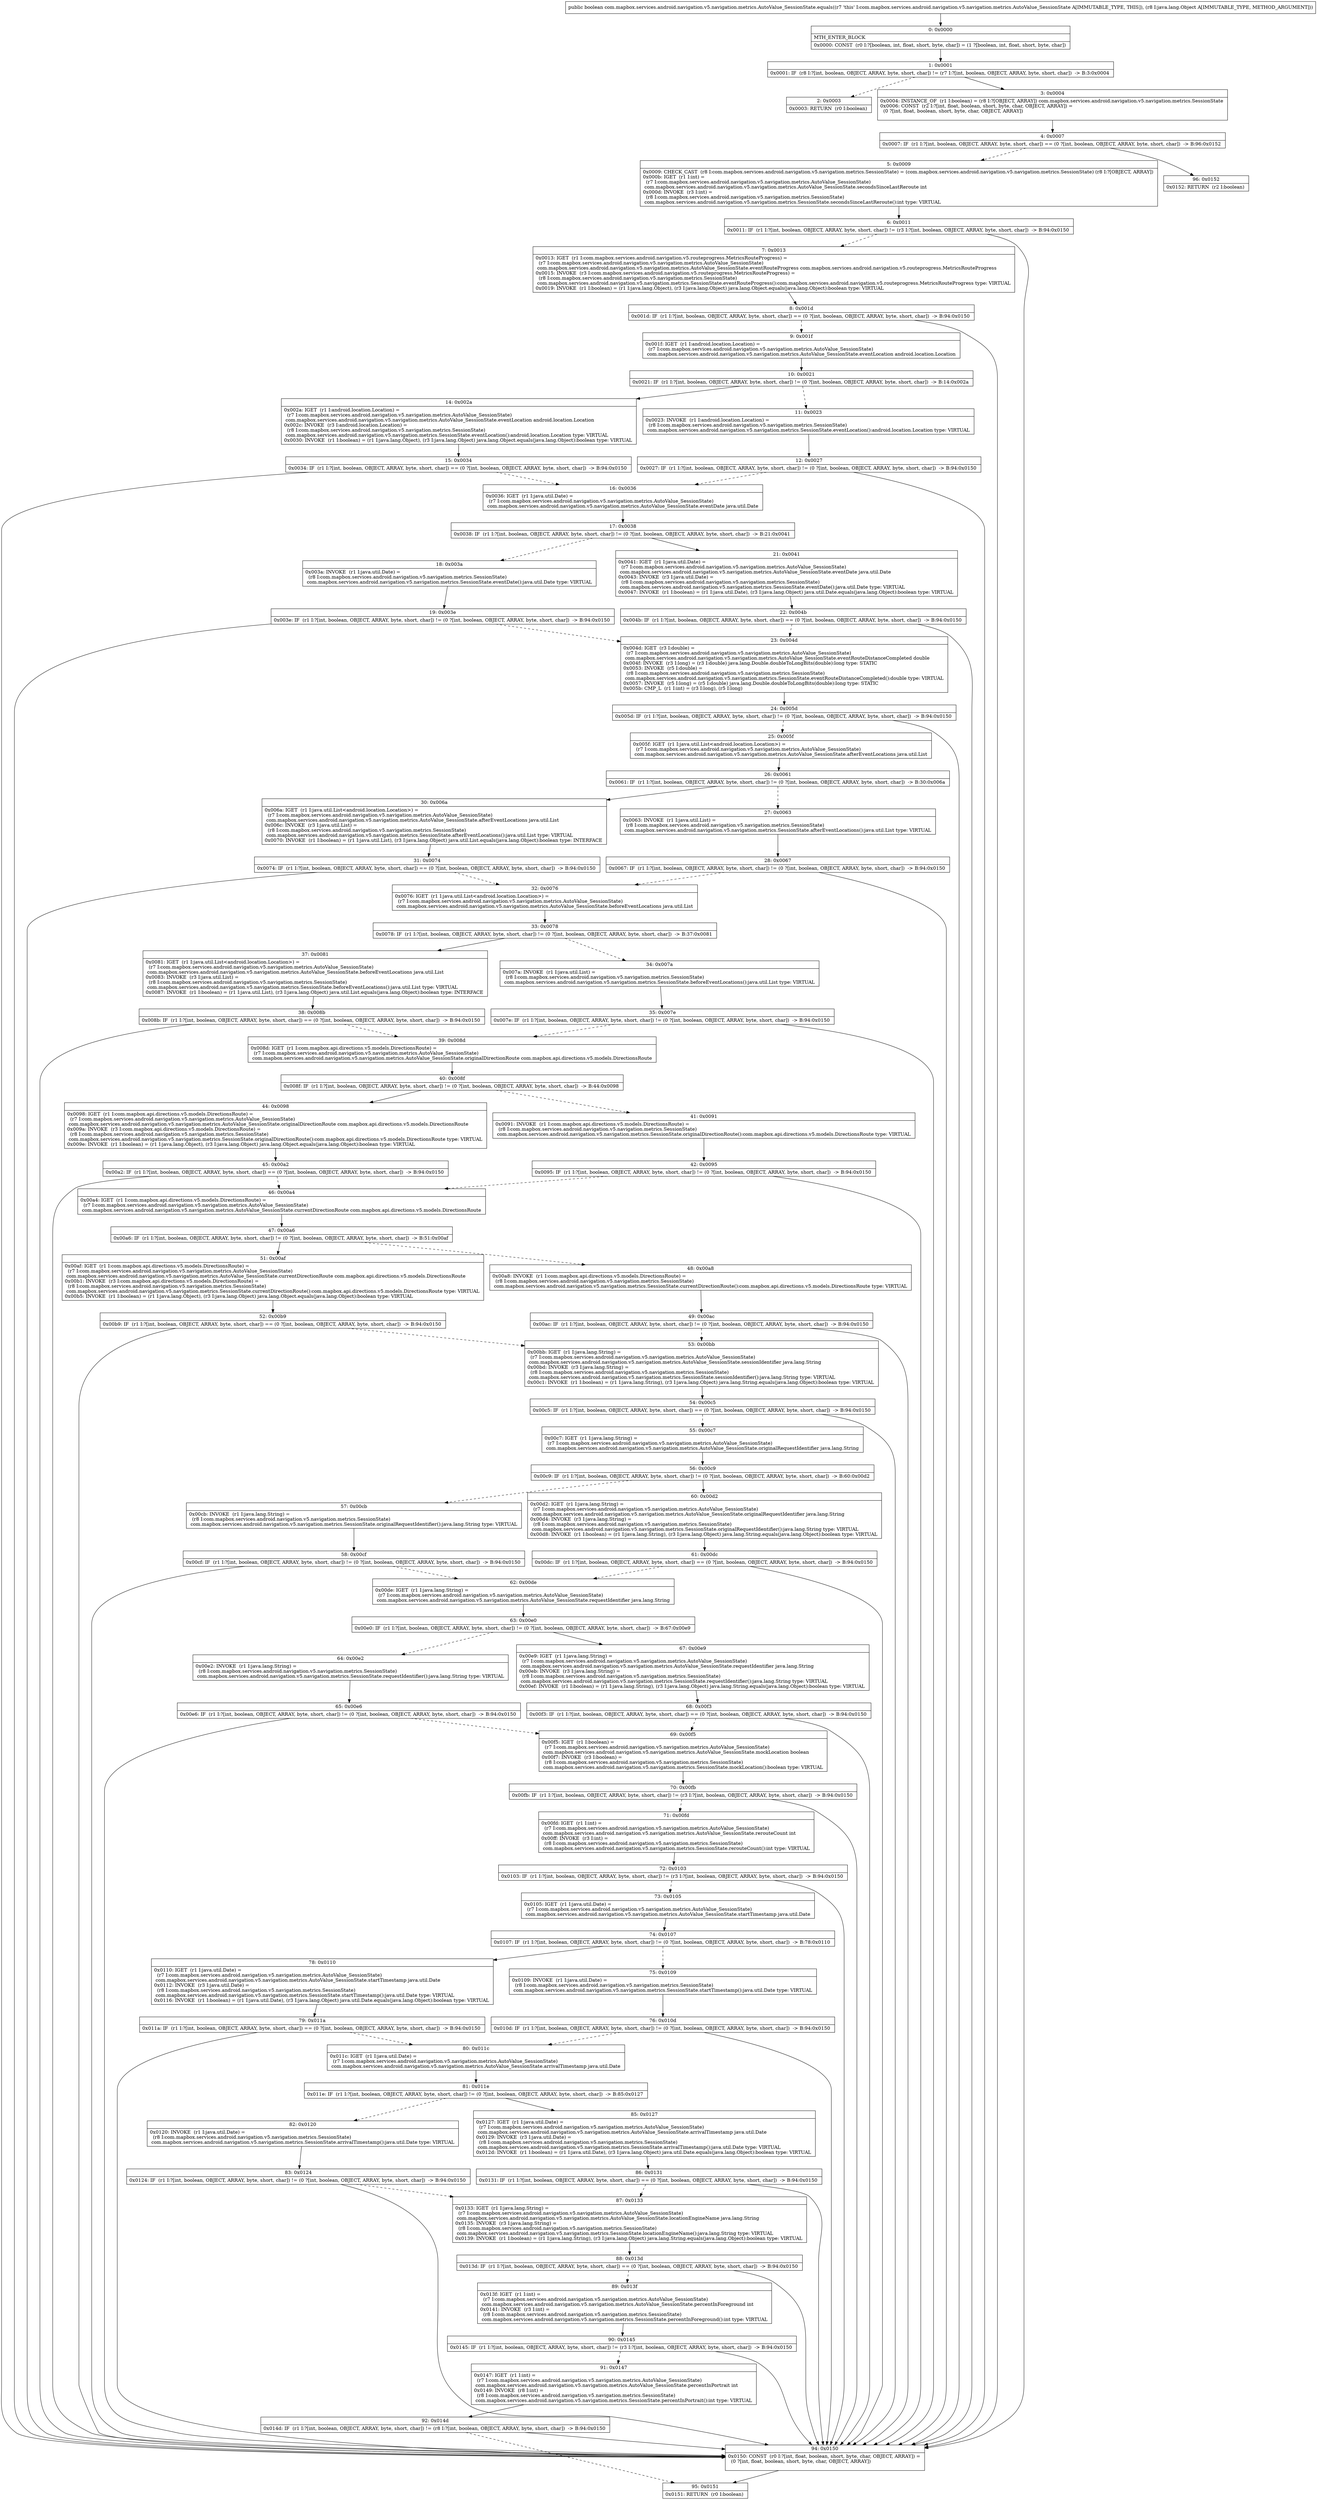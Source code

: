digraph "CFG forcom.mapbox.services.android.navigation.v5.navigation.metrics.AutoValue_SessionState.equals(Ljava\/lang\/Object;)Z" {
Node_0 [shape=record,label="{0\:\ 0x0000|MTH_ENTER_BLOCK\l|0x0000: CONST  (r0 I:?[boolean, int, float, short, byte, char]) = (1 ?[boolean, int, float, short, byte, char]) \l}"];
Node_1 [shape=record,label="{1\:\ 0x0001|0x0001: IF  (r8 I:?[int, boolean, OBJECT, ARRAY, byte, short, char]) != (r7 I:?[int, boolean, OBJECT, ARRAY, byte, short, char])  \-\> B:3:0x0004 \l}"];
Node_2 [shape=record,label="{2\:\ 0x0003|0x0003: RETURN  (r0 I:boolean) \l}"];
Node_3 [shape=record,label="{3\:\ 0x0004|0x0004: INSTANCE_OF  (r1 I:boolean) = (r8 I:?[OBJECT, ARRAY]) com.mapbox.services.android.navigation.v5.navigation.metrics.SessionState \l0x0006: CONST  (r2 I:?[int, float, boolean, short, byte, char, OBJECT, ARRAY]) = \l  (0 ?[int, float, boolean, short, byte, char, OBJECT, ARRAY])\l \l}"];
Node_4 [shape=record,label="{4\:\ 0x0007|0x0007: IF  (r1 I:?[int, boolean, OBJECT, ARRAY, byte, short, char]) == (0 ?[int, boolean, OBJECT, ARRAY, byte, short, char])  \-\> B:96:0x0152 \l}"];
Node_5 [shape=record,label="{5\:\ 0x0009|0x0009: CHECK_CAST  (r8 I:com.mapbox.services.android.navigation.v5.navigation.metrics.SessionState) = (com.mapbox.services.android.navigation.v5.navigation.metrics.SessionState) (r8 I:?[OBJECT, ARRAY]) \l0x000b: IGET  (r1 I:int) = \l  (r7 I:com.mapbox.services.android.navigation.v5.navigation.metrics.AutoValue_SessionState)\l com.mapbox.services.android.navigation.v5.navigation.metrics.AutoValue_SessionState.secondsSinceLastReroute int \l0x000d: INVOKE  (r3 I:int) = \l  (r8 I:com.mapbox.services.android.navigation.v5.navigation.metrics.SessionState)\l com.mapbox.services.android.navigation.v5.navigation.metrics.SessionState.secondsSinceLastReroute():int type: VIRTUAL \l}"];
Node_6 [shape=record,label="{6\:\ 0x0011|0x0011: IF  (r1 I:?[int, boolean, OBJECT, ARRAY, byte, short, char]) != (r3 I:?[int, boolean, OBJECT, ARRAY, byte, short, char])  \-\> B:94:0x0150 \l}"];
Node_7 [shape=record,label="{7\:\ 0x0013|0x0013: IGET  (r1 I:com.mapbox.services.android.navigation.v5.routeprogress.MetricsRouteProgress) = \l  (r7 I:com.mapbox.services.android.navigation.v5.navigation.metrics.AutoValue_SessionState)\l com.mapbox.services.android.navigation.v5.navigation.metrics.AutoValue_SessionState.eventRouteProgress com.mapbox.services.android.navigation.v5.routeprogress.MetricsRouteProgress \l0x0015: INVOKE  (r3 I:com.mapbox.services.android.navigation.v5.routeprogress.MetricsRouteProgress) = \l  (r8 I:com.mapbox.services.android.navigation.v5.navigation.metrics.SessionState)\l com.mapbox.services.android.navigation.v5.navigation.metrics.SessionState.eventRouteProgress():com.mapbox.services.android.navigation.v5.routeprogress.MetricsRouteProgress type: VIRTUAL \l0x0019: INVOKE  (r1 I:boolean) = (r1 I:java.lang.Object), (r3 I:java.lang.Object) java.lang.Object.equals(java.lang.Object):boolean type: VIRTUAL \l}"];
Node_8 [shape=record,label="{8\:\ 0x001d|0x001d: IF  (r1 I:?[int, boolean, OBJECT, ARRAY, byte, short, char]) == (0 ?[int, boolean, OBJECT, ARRAY, byte, short, char])  \-\> B:94:0x0150 \l}"];
Node_9 [shape=record,label="{9\:\ 0x001f|0x001f: IGET  (r1 I:android.location.Location) = \l  (r7 I:com.mapbox.services.android.navigation.v5.navigation.metrics.AutoValue_SessionState)\l com.mapbox.services.android.navigation.v5.navigation.metrics.AutoValue_SessionState.eventLocation android.location.Location \l}"];
Node_10 [shape=record,label="{10\:\ 0x0021|0x0021: IF  (r1 I:?[int, boolean, OBJECT, ARRAY, byte, short, char]) != (0 ?[int, boolean, OBJECT, ARRAY, byte, short, char])  \-\> B:14:0x002a \l}"];
Node_11 [shape=record,label="{11\:\ 0x0023|0x0023: INVOKE  (r1 I:android.location.Location) = \l  (r8 I:com.mapbox.services.android.navigation.v5.navigation.metrics.SessionState)\l com.mapbox.services.android.navigation.v5.navigation.metrics.SessionState.eventLocation():android.location.Location type: VIRTUAL \l}"];
Node_12 [shape=record,label="{12\:\ 0x0027|0x0027: IF  (r1 I:?[int, boolean, OBJECT, ARRAY, byte, short, char]) != (0 ?[int, boolean, OBJECT, ARRAY, byte, short, char])  \-\> B:94:0x0150 \l}"];
Node_14 [shape=record,label="{14\:\ 0x002a|0x002a: IGET  (r1 I:android.location.Location) = \l  (r7 I:com.mapbox.services.android.navigation.v5.navigation.metrics.AutoValue_SessionState)\l com.mapbox.services.android.navigation.v5.navigation.metrics.AutoValue_SessionState.eventLocation android.location.Location \l0x002c: INVOKE  (r3 I:android.location.Location) = \l  (r8 I:com.mapbox.services.android.navigation.v5.navigation.metrics.SessionState)\l com.mapbox.services.android.navigation.v5.navigation.metrics.SessionState.eventLocation():android.location.Location type: VIRTUAL \l0x0030: INVOKE  (r1 I:boolean) = (r1 I:java.lang.Object), (r3 I:java.lang.Object) java.lang.Object.equals(java.lang.Object):boolean type: VIRTUAL \l}"];
Node_15 [shape=record,label="{15\:\ 0x0034|0x0034: IF  (r1 I:?[int, boolean, OBJECT, ARRAY, byte, short, char]) == (0 ?[int, boolean, OBJECT, ARRAY, byte, short, char])  \-\> B:94:0x0150 \l}"];
Node_16 [shape=record,label="{16\:\ 0x0036|0x0036: IGET  (r1 I:java.util.Date) = \l  (r7 I:com.mapbox.services.android.navigation.v5.navigation.metrics.AutoValue_SessionState)\l com.mapbox.services.android.navigation.v5.navigation.metrics.AutoValue_SessionState.eventDate java.util.Date \l}"];
Node_17 [shape=record,label="{17\:\ 0x0038|0x0038: IF  (r1 I:?[int, boolean, OBJECT, ARRAY, byte, short, char]) != (0 ?[int, boolean, OBJECT, ARRAY, byte, short, char])  \-\> B:21:0x0041 \l}"];
Node_18 [shape=record,label="{18\:\ 0x003a|0x003a: INVOKE  (r1 I:java.util.Date) = \l  (r8 I:com.mapbox.services.android.navigation.v5.navigation.metrics.SessionState)\l com.mapbox.services.android.navigation.v5.navigation.metrics.SessionState.eventDate():java.util.Date type: VIRTUAL \l}"];
Node_19 [shape=record,label="{19\:\ 0x003e|0x003e: IF  (r1 I:?[int, boolean, OBJECT, ARRAY, byte, short, char]) != (0 ?[int, boolean, OBJECT, ARRAY, byte, short, char])  \-\> B:94:0x0150 \l}"];
Node_21 [shape=record,label="{21\:\ 0x0041|0x0041: IGET  (r1 I:java.util.Date) = \l  (r7 I:com.mapbox.services.android.navigation.v5.navigation.metrics.AutoValue_SessionState)\l com.mapbox.services.android.navigation.v5.navigation.metrics.AutoValue_SessionState.eventDate java.util.Date \l0x0043: INVOKE  (r3 I:java.util.Date) = \l  (r8 I:com.mapbox.services.android.navigation.v5.navigation.metrics.SessionState)\l com.mapbox.services.android.navigation.v5.navigation.metrics.SessionState.eventDate():java.util.Date type: VIRTUAL \l0x0047: INVOKE  (r1 I:boolean) = (r1 I:java.util.Date), (r3 I:java.lang.Object) java.util.Date.equals(java.lang.Object):boolean type: VIRTUAL \l}"];
Node_22 [shape=record,label="{22\:\ 0x004b|0x004b: IF  (r1 I:?[int, boolean, OBJECT, ARRAY, byte, short, char]) == (0 ?[int, boolean, OBJECT, ARRAY, byte, short, char])  \-\> B:94:0x0150 \l}"];
Node_23 [shape=record,label="{23\:\ 0x004d|0x004d: IGET  (r3 I:double) = \l  (r7 I:com.mapbox.services.android.navigation.v5.navigation.metrics.AutoValue_SessionState)\l com.mapbox.services.android.navigation.v5.navigation.metrics.AutoValue_SessionState.eventRouteDistanceCompleted double \l0x004f: INVOKE  (r3 I:long) = (r3 I:double) java.lang.Double.doubleToLongBits(double):long type: STATIC \l0x0053: INVOKE  (r5 I:double) = \l  (r8 I:com.mapbox.services.android.navigation.v5.navigation.metrics.SessionState)\l com.mapbox.services.android.navigation.v5.navigation.metrics.SessionState.eventRouteDistanceCompleted():double type: VIRTUAL \l0x0057: INVOKE  (r5 I:long) = (r5 I:double) java.lang.Double.doubleToLongBits(double):long type: STATIC \l0x005b: CMP_L  (r1 I:int) = (r3 I:long), (r5 I:long) \l}"];
Node_24 [shape=record,label="{24\:\ 0x005d|0x005d: IF  (r1 I:?[int, boolean, OBJECT, ARRAY, byte, short, char]) != (0 ?[int, boolean, OBJECT, ARRAY, byte, short, char])  \-\> B:94:0x0150 \l}"];
Node_25 [shape=record,label="{25\:\ 0x005f|0x005f: IGET  (r1 I:java.util.List\<android.location.Location\>) = \l  (r7 I:com.mapbox.services.android.navigation.v5.navigation.metrics.AutoValue_SessionState)\l com.mapbox.services.android.navigation.v5.navigation.metrics.AutoValue_SessionState.afterEventLocations java.util.List \l}"];
Node_26 [shape=record,label="{26\:\ 0x0061|0x0061: IF  (r1 I:?[int, boolean, OBJECT, ARRAY, byte, short, char]) != (0 ?[int, boolean, OBJECT, ARRAY, byte, short, char])  \-\> B:30:0x006a \l}"];
Node_27 [shape=record,label="{27\:\ 0x0063|0x0063: INVOKE  (r1 I:java.util.List) = \l  (r8 I:com.mapbox.services.android.navigation.v5.navigation.metrics.SessionState)\l com.mapbox.services.android.navigation.v5.navigation.metrics.SessionState.afterEventLocations():java.util.List type: VIRTUAL \l}"];
Node_28 [shape=record,label="{28\:\ 0x0067|0x0067: IF  (r1 I:?[int, boolean, OBJECT, ARRAY, byte, short, char]) != (0 ?[int, boolean, OBJECT, ARRAY, byte, short, char])  \-\> B:94:0x0150 \l}"];
Node_30 [shape=record,label="{30\:\ 0x006a|0x006a: IGET  (r1 I:java.util.List\<android.location.Location\>) = \l  (r7 I:com.mapbox.services.android.navigation.v5.navigation.metrics.AutoValue_SessionState)\l com.mapbox.services.android.navigation.v5.navigation.metrics.AutoValue_SessionState.afterEventLocations java.util.List \l0x006c: INVOKE  (r3 I:java.util.List) = \l  (r8 I:com.mapbox.services.android.navigation.v5.navigation.metrics.SessionState)\l com.mapbox.services.android.navigation.v5.navigation.metrics.SessionState.afterEventLocations():java.util.List type: VIRTUAL \l0x0070: INVOKE  (r1 I:boolean) = (r1 I:java.util.List), (r3 I:java.lang.Object) java.util.List.equals(java.lang.Object):boolean type: INTERFACE \l}"];
Node_31 [shape=record,label="{31\:\ 0x0074|0x0074: IF  (r1 I:?[int, boolean, OBJECT, ARRAY, byte, short, char]) == (0 ?[int, boolean, OBJECT, ARRAY, byte, short, char])  \-\> B:94:0x0150 \l}"];
Node_32 [shape=record,label="{32\:\ 0x0076|0x0076: IGET  (r1 I:java.util.List\<android.location.Location\>) = \l  (r7 I:com.mapbox.services.android.navigation.v5.navigation.metrics.AutoValue_SessionState)\l com.mapbox.services.android.navigation.v5.navigation.metrics.AutoValue_SessionState.beforeEventLocations java.util.List \l}"];
Node_33 [shape=record,label="{33\:\ 0x0078|0x0078: IF  (r1 I:?[int, boolean, OBJECT, ARRAY, byte, short, char]) != (0 ?[int, boolean, OBJECT, ARRAY, byte, short, char])  \-\> B:37:0x0081 \l}"];
Node_34 [shape=record,label="{34\:\ 0x007a|0x007a: INVOKE  (r1 I:java.util.List) = \l  (r8 I:com.mapbox.services.android.navigation.v5.navigation.metrics.SessionState)\l com.mapbox.services.android.navigation.v5.navigation.metrics.SessionState.beforeEventLocations():java.util.List type: VIRTUAL \l}"];
Node_35 [shape=record,label="{35\:\ 0x007e|0x007e: IF  (r1 I:?[int, boolean, OBJECT, ARRAY, byte, short, char]) != (0 ?[int, boolean, OBJECT, ARRAY, byte, short, char])  \-\> B:94:0x0150 \l}"];
Node_37 [shape=record,label="{37\:\ 0x0081|0x0081: IGET  (r1 I:java.util.List\<android.location.Location\>) = \l  (r7 I:com.mapbox.services.android.navigation.v5.navigation.metrics.AutoValue_SessionState)\l com.mapbox.services.android.navigation.v5.navigation.metrics.AutoValue_SessionState.beforeEventLocations java.util.List \l0x0083: INVOKE  (r3 I:java.util.List) = \l  (r8 I:com.mapbox.services.android.navigation.v5.navigation.metrics.SessionState)\l com.mapbox.services.android.navigation.v5.navigation.metrics.SessionState.beforeEventLocations():java.util.List type: VIRTUAL \l0x0087: INVOKE  (r1 I:boolean) = (r1 I:java.util.List), (r3 I:java.lang.Object) java.util.List.equals(java.lang.Object):boolean type: INTERFACE \l}"];
Node_38 [shape=record,label="{38\:\ 0x008b|0x008b: IF  (r1 I:?[int, boolean, OBJECT, ARRAY, byte, short, char]) == (0 ?[int, boolean, OBJECT, ARRAY, byte, short, char])  \-\> B:94:0x0150 \l}"];
Node_39 [shape=record,label="{39\:\ 0x008d|0x008d: IGET  (r1 I:com.mapbox.api.directions.v5.models.DirectionsRoute) = \l  (r7 I:com.mapbox.services.android.navigation.v5.navigation.metrics.AutoValue_SessionState)\l com.mapbox.services.android.navigation.v5.navigation.metrics.AutoValue_SessionState.originalDirectionRoute com.mapbox.api.directions.v5.models.DirectionsRoute \l}"];
Node_40 [shape=record,label="{40\:\ 0x008f|0x008f: IF  (r1 I:?[int, boolean, OBJECT, ARRAY, byte, short, char]) != (0 ?[int, boolean, OBJECT, ARRAY, byte, short, char])  \-\> B:44:0x0098 \l}"];
Node_41 [shape=record,label="{41\:\ 0x0091|0x0091: INVOKE  (r1 I:com.mapbox.api.directions.v5.models.DirectionsRoute) = \l  (r8 I:com.mapbox.services.android.navigation.v5.navigation.metrics.SessionState)\l com.mapbox.services.android.navigation.v5.navigation.metrics.SessionState.originalDirectionRoute():com.mapbox.api.directions.v5.models.DirectionsRoute type: VIRTUAL \l}"];
Node_42 [shape=record,label="{42\:\ 0x0095|0x0095: IF  (r1 I:?[int, boolean, OBJECT, ARRAY, byte, short, char]) != (0 ?[int, boolean, OBJECT, ARRAY, byte, short, char])  \-\> B:94:0x0150 \l}"];
Node_44 [shape=record,label="{44\:\ 0x0098|0x0098: IGET  (r1 I:com.mapbox.api.directions.v5.models.DirectionsRoute) = \l  (r7 I:com.mapbox.services.android.navigation.v5.navigation.metrics.AutoValue_SessionState)\l com.mapbox.services.android.navigation.v5.navigation.metrics.AutoValue_SessionState.originalDirectionRoute com.mapbox.api.directions.v5.models.DirectionsRoute \l0x009a: INVOKE  (r3 I:com.mapbox.api.directions.v5.models.DirectionsRoute) = \l  (r8 I:com.mapbox.services.android.navigation.v5.navigation.metrics.SessionState)\l com.mapbox.services.android.navigation.v5.navigation.metrics.SessionState.originalDirectionRoute():com.mapbox.api.directions.v5.models.DirectionsRoute type: VIRTUAL \l0x009e: INVOKE  (r1 I:boolean) = (r1 I:java.lang.Object), (r3 I:java.lang.Object) java.lang.Object.equals(java.lang.Object):boolean type: VIRTUAL \l}"];
Node_45 [shape=record,label="{45\:\ 0x00a2|0x00a2: IF  (r1 I:?[int, boolean, OBJECT, ARRAY, byte, short, char]) == (0 ?[int, boolean, OBJECT, ARRAY, byte, short, char])  \-\> B:94:0x0150 \l}"];
Node_46 [shape=record,label="{46\:\ 0x00a4|0x00a4: IGET  (r1 I:com.mapbox.api.directions.v5.models.DirectionsRoute) = \l  (r7 I:com.mapbox.services.android.navigation.v5.navigation.metrics.AutoValue_SessionState)\l com.mapbox.services.android.navigation.v5.navigation.metrics.AutoValue_SessionState.currentDirectionRoute com.mapbox.api.directions.v5.models.DirectionsRoute \l}"];
Node_47 [shape=record,label="{47\:\ 0x00a6|0x00a6: IF  (r1 I:?[int, boolean, OBJECT, ARRAY, byte, short, char]) != (0 ?[int, boolean, OBJECT, ARRAY, byte, short, char])  \-\> B:51:0x00af \l}"];
Node_48 [shape=record,label="{48\:\ 0x00a8|0x00a8: INVOKE  (r1 I:com.mapbox.api.directions.v5.models.DirectionsRoute) = \l  (r8 I:com.mapbox.services.android.navigation.v5.navigation.metrics.SessionState)\l com.mapbox.services.android.navigation.v5.navigation.metrics.SessionState.currentDirectionRoute():com.mapbox.api.directions.v5.models.DirectionsRoute type: VIRTUAL \l}"];
Node_49 [shape=record,label="{49\:\ 0x00ac|0x00ac: IF  (r1 I:?[int, boolean, OBJECT, ARRAY, byte, short, char]) != (0 ?[int, boolean, OBJECT, ARRAY, byte, short, char])  \-\> B:94:0x0150 \l}"];
Node_51 [shape=record,label="{51\:\ 0x00af|0x00af: IGET  (r1 I:com.mapbox.api.directions.v5.models.DirectionsRoute) = \l  (r7 I:com.mapbox.services.android.navigation.v5.navigation.metrics.AutoValue_SessionState)\l com.mapbox.services.android.navigation.v5.navigation.metrics.AutoValue_SessionState.currentDirectionRoute com.mapbox.api.directions.v5.models.DirectionsRoute \l0x00b1: INVOKE  (r3 I:com.mapbox.api.directions.v5.models.DirectionsRoute) = \l  (r8 I:com.mapbox.services.android.navigation.v5.navigation.metrics.SessionState)\l com.mapbox.services.android.navigation.v5.navigation.metrics.SessionState.currentDirectionRoute():com.mapbox.api.directions.v5.models.DirectionsRoute type: VIRTUAL \l0x00b5: INVOKE  (r1 I:boolean) = (r1 I:java.lang.Object), (r3 I:java.lang.Object) java.lang.Object.equals(java.lang.Object):boolean type: VIRTUAL \l}"];
Node_52 [shape=record,label="{52\:\ 0x00b9|0x00b9: IF  (r1 I:?[int, boolean, OBJECT, ARRAY, byte, short, char]) == (0 ?[int, boolean, OBJECT, ARRAY, byte, short, char])  \-\> B:94:0x0150 \l}"];
Node_53 [shape=record,label="{53\:\ 0x00bb|0x00bb: IGET  (r1 I:java.lang.String) = \l  (r7 I:com.mapbox.services.android.navigation.v5.navigation.metrics.AutoValue_SessionState)\l com.mapbox.services.android.navigation.v5.navigation.metrics.AutoValue_SessionState.sessionIdentifier java.lang.String \l0x00bd: INVOKE  (r3 I:java.lang.String) = \l  (r8 I:com.mapbox.services.android.navigation.v5.navigation.metrics.SessionState)\l com.mapbox.services.android.navigation.v5.navigation.metrics.SessionState.sessionIdentifier():java.lang.String type: VIRTUAL \l0x00c1: INVOKE  (r1 I:boolean) = (r1 I:java.lang.String), (r3 I:java.lang.Object) java.lang.String.equals(java.lang.Object):boolean type: VIRTUAL \l}"];
Node_54 [shape=record,label="{54\:\ 0x00c5|0x00c5: IF  (r1 I:?[int, boolean, OBJECT, ARRAY, byte, short, char]) == (0 ?[int, boolean, OBJECT, ARRAY, byte, short, char])  \-\> B:94:0x0150 \l}"];
Node_55 [shape=record,label="{55\:\ 0x00c7|0x00c7: IGET  (r1 I:java.lang.String) = \l  (r7 I:com.mapbox.services.android.navigation.v5.navigation.metrics.AutoValue_SessionState)\l com.mapbox.services.android.navigation.v5.navigation.metrics.AutoValue_SessionState.originalRequestIdentifier java.lang.String \l}"];
Node_56 [shape=record,label="{56\:\ 0x00c9|0x00c9: IF  (r1 I:?[int, boolean, OBJECT, ARRAY, byte, short, char]) != (0 ?[int, boolean, OBJECT, ARRAY, byte, short, char])  \-\> B:60:0x00d2 \l}"];
Node_57 [shape=record,label="{57\:\ 0x00cb|0x00cb: INVOKE  (r1 I:java.lang.String) = \l  (r8 I:com.mapbox.services.android.navigation.v5.navigation.metrics.SessionState)\l com.mapbox.services.android.navigation.v5.navigation.metrics.SessionState.originalRequestIdentifier():java.lang.String type: VIRTUAL \l}"];
Node_58 [shape=record,label="{58\:\ 0x00cf|0x00cf: IF  (r1 I:?[int, boolean, OBJECT, ARRAY, byte, short, char]) != (0 ?[int, boolean, OBJECT, ARRAY, byte, short, char])  \-\> B:94:0x0150 \l}"];
Node_60 [shape=record,label="{60\:\ 0x00d2|0x00d2: IGET  (r1 I:java.lang.String) = \l  (r7 I:com.mapbox.services.android.navigation.v5.navigation.metrics.AutoValue_SessionState)\l com.mapbox.services.android.navigation.v5.navigation.metrics.AutoValue_SessionState.originalRequestIdentifier java.lang.String \l0x00d4: INVOKE  (r3 I:java.lang.String) = \l  (r8 I:com.mapbox.services.android.navigation.v5.navigation.metrics.SessionState)\l com.mapbox.services.android.navigation.v5.navigation.metrics.SessionState.originalRequestIdentifier():java.lang.String type: VIRTUAL \l0x00d8: INVOKE  (r1 I:boolean) = (r1 I:java.lang.String), (r3 I:java.lang.Object) java.lang.String.equals(java.lang.Object):boolean type: VIRTUAL \l}"];
Node_61 [shape=record,label="{61\:\ 0x00dc|0x00dc: IF  (r1 I:?[int, boolean, OBJECT, ARRAY, byte, short, char]) == (0 ?[int, boolean, OBJECT, ARRAY, byte, short, char])  \-\> B:94:0x0150 \l}"];
Node_62 [shape=record,label="{62\:\ 0x00de|0x00de: IGET  (r1 I:java.lang.String) = \l  (r7 I:com.mapbox.services.android.navigation.v5.navigation.metrics.AutoValue_SessionState)\l com.mapbox.services.android.navigation.v5.navigation.metrics.AutoValue_SessionState.requestIdentifier java.lang.String \l}"];
Node_63 [shape=record,label="{63\:\ 0x00e0|0x00e0: IF  (r1 I:?[int, boolean, OBJECT, ARRAY, byte, short, char]) != (0 ?[int, boolean, OBJECT, ARRAY, byte, short, char])  \-\> B:67:0x00e9 \l}"];
Node_64 [shape=record,label="{64\:\ 0x00e2|0x00e2: INVOKE  (r1 I:java.lang.String) = \l  (r8 I:com.mapbox.services.android.navigation.v5.navigation.metrics.SessionState)\l com.mapbox.services.android.navigation.v5.navigation.metrics.SessionState.requestIdentifier():java.lang.String type: VIRTUAL \l}"];
Node_65 [shape=record,label="{65\:\ 0x00e6|0x00e6: IF  (r1 I:?[int, boolean, OBJECT, ARRAY, byte, short, char]) != (0 ?[int, boolean, OBJECT, ARRAY, byte, short, char])  \-\> B:94:0x0150 \l}"];
Node_67 [shape=record,label="{67\:\ 0x00e9|0x00e9: IGET  (r1 I:java.lang.String) = \l  (r7 I:com.mapbox.services.android.navigation.v5.navigation.metrics.AutoValue_SessionState)\l com.mapbox.services.android.navigation.v5.navigation.metrics.AutoValue_SessionState.requestIdentifier java.lang.String \l0x00eb: INVOKE  (r3 I:java.lang.String) = \l  (r8 I:com.mapbox.services.android.navigation.v5.navigation.metrics.SessionState)\l com.mapbox.services.android.navigation.v5.navigation.metrics.SessionState.requestIdentifier():java.lang.String type: VIRTUAL \l0x00ef: INVOKE  (r1 I:boolean) = (r1 I:java.lang.String), (r3 I:java.lang.Object) java.lang.String.equals(java.lang.Object):boolean type: VIRTUAL \l}"];
Node_68 [shape=record,label="{68\:\ 0x00f3|0x00f3: IF  (r1 I:?[int, boolean, OBJECT, ARRAY, byte, short, char]) == (0 ?[int, boolean, OBJECT, ARRAY, byte, short, char])  \-\> B:94:0x0150 \l}"];
Node_69 [shape=record,label="{69\:\ 0x00f5|0x00f5: IGET  (r1 I:boolean) = \l  (r7 I:com.mapbox.services.android.navigation.v5.navigation.metrics.AutoValue_SessionState)\l com.mapbox.services.android.navigation.v5.navigation.metrics.AutoValue_SessionState.mockLocation boolean \l0x00f7: INVOKE  (r3 I:boolean) = \l  (r8 I:com.mapbox.services.android.navigation.v5.navigation.metrics.SessionState)\l com.mapbox.services.android.navigation.v5.navigation.metrics.SessionState.mockLocation():boolean type: VIRTUAL \l}"];
Node_70 [shape=record,label="{70\:\ 0x00fb|0x00fb: IF  (r1 I:?[int, boolean, OBJECT, ARRAY, byte, short, char]) != (r3 I:?[int, boolean, OBJECT, ARRAY, byte, short, char])  \-\> B:94:0x0150 \l}"];
Node_71 [shape=record,label="{71\:\ 0x00fd|0x00fd: IGET  (r1 I:int) = \l  (r7 I:com.mapbox.services.android.navigation.v5.navigation.metrics.AutoValue_SessionState)\l com.mapbox.services.android.navigation.v5.navigation.metrics.AutoValue_SessionState.rerouteCount int \l0x00ff: INVOKE  (r3 I:int) = \l  (r8 I:com.mapbox.services.android.navigation.v5.navigation.metrics.SessionState)\l com.mapbox.services.android.navigation.v5.navigation.metrics.SessionState.rerouteCount():int type: VIRTUAL \l}"];
Node_72 [shape=record,label="{72\:\ 0x0103|0x0103: IF  (r1 I:?[int, boolean, OBJECT, ARRAY, byte, short, char]) != (r3 I:?[int, boolean, OBJECT, ARRAY, byte, short, char])  \-\> B:94:0x0150 \l}"];
Node_73 [shape=record,label="{73\:\ 0x0105|0x0105: IGET  (r1 I:java.util.Date) = \l  (r7 I:com.mapbox.services.android.navigation.v5.navigation.metrics.AutoValue_SessionState)\l com.mapbox.services.android.navigation.v5.navigation.metrics.AutoValue_SessionState.startTimestamp java.util.Date \l}"];
Node_74 [shape=record,label="{74\:\ 0x0107|0x0107: IF  (r1 I:?[int, boolean, OBJECT, ARRAY, byte, short, char]) != (0 ?[int, boolean, OBJECT, ARRAY, byte, short, char])  \-\> B:78:0x0110 \l}"];
Node_75 [shape=record,label="{75\:\ 0x0109|0x0109: INVOKE  (r1 I:java.util.Date) = \l  (r8 I:com.mapbox.services.android.navigation.v5.navigation.metrics.SessionState)\l com.mapbox.services.android.navigation.v5.navigation.metrics.SessionState.startTimestamp():java.util.Date type: VIRTUAL \l}"];
Node_76 [shape=record,label="{76\:\ 0x010d|0x010d: IF  (r1 I:?[int, boolean, OBJECT, ARRAY, byte, short, char]) != (0 ?[int, boolean, OBJECT, ARRAY, byte, short, char])  \-\> B:94:0x0150 \l}"];
Node_78 [shape=record,label="{78\:\ 0x0110|0x0110: IGET  (r1 I:java.util.Date) = \l  (r7 I:com.mapbox.services.android.navigation.v5.navigation.metrics.AutoValue_SessionState)\l com.mapbox.services.android.navigation.v5.navigation.metrics.AutoValue_SessionState.startTimestamp java.util.Date \l0x0112: INVOKE  (r3 I:java.util.Date) = \l  (r8 I:com.mapbox.services.android.navigation.v5.navigation.metrics.SessionState)\l com.mapbox.services.android.navigation.v5.navigation.metrics.SessionState.startTimestamp():java.util.Date type: VIRTUAL \l0x0116: INVOKE  (r1 I:boolean) = (r1 I:java.util.Date), (r3 I:java.lang.Object) java.util.Date.equals(java.lang.Object):boolean type: VIRTUAL \l}"];
Node_79 [shape=record,label="{79\:\ 0x011a|0x011a: IF  (r1 I:?[int, boolean, OBJECT, ARRAY, byte, short, char]) == (0 ?[int, boolean, OBJECT, ARRAY, byte, short, char])  \-\> B:94:0x0150 \l}"];
Node_80 [shape=record,label="{80\:\ 0x011c|0x011c: IGET  (r1 I:java.util.Date) = \l  (r7 I:com.mapbox.services.android.navigation.v5.navigation.metrics.AutoValue_SessionState)\l com.mapbox.services.android.navigation.v5.navigation.metrics.AutoValue_SessionState.arrivalTimestamp java.util.Date \l}"];
Node_81 [shape=record,label="{81\:\ 0x011e|0x011e: IF  (r1 I:?[int, boolean, OBJECT, ARRAY, byte, short, char]) != (0 ?[int, boolean, OBJECT, ARRAY, byte, short, char])  \-\> B:85:0x0127 \l}"];
Node_82 [shape=record,label="{82\:\ 0x0120|0x0120: INVOKE  (r1 I:java.util.Date) = \l  (r8 I:com.mapbox.services.android.navigation.v5.navigation.metrics.SessionState)\l com.mapbox.services.android.navigation.v5.navigation.metrics.SessionState.arrivalTimestamp():java.util.Date type: VIRTUAL \l}"];
Node_83 [shape=record,label="{83\:\ 0x0124|0x0124: IF  (r1 I:?[int, boolean, OBJECT, ARRAY, byte, short, char]) != (0 ?[int, boolean, OBJECT, ARRAY, byte, short, char])  \-\> B:94:0x0150 \l}"];
Node_85 [shape=record,label="{85\:\ 0x0127|0x0127: IGET  (r1 I:java.util.Date) = \l  (r7 I:com.mapbox.services.android.navigation.v5.navigation.metrics.AutoValue_SessionState)\l com.mapbox.services.android.navigation.v5.navigation.metrics.AutoValue_SessionState.arrivalTimestamp java.util.Date \l0x0129: INVOKE  (r3 I:java.util.Date) = \l  (r8 I:com.mapbox.services.android.navigation.v5.navigation.metrics.SessionState)\l com.mapbox.services.android.navigation.v5.navigation.metrics.SessionState.arrivalTimestamp():java.util.Date type: VIRTUAL \l0x012d: INVOKE  (r1 I:boolean) = (r1 I:java.util.Date), (r3 I:java.lang.Object) java.util.Date.equals(java.lang.Object):boolean type: VIRTUAL \l}"];
Node_86 [shape=record,label="{86\:\ 0x0131|0x0131: IF  (r1 I:?[int, boolean, OBJECT, ARRAY, byte, short, char]) == (0 ?[int, boolean, OBJECT, ARRAY, byte, short, char])  \-\> B:94:0x0150 \l}"];
Node_87 [shape=record,label="{87\:\ 0x0133|0x0133: IGET  (r1 I:java.lang.String) = \l  (r7 I:com.mapbox.services.android.navigation.v5.navigation.metrics.AutoValue_SessionState)\l com.mapbox.services.android.navigation.v5.navigation.metrics.AutoValue_SessionState.locationEngineName java.lang.String \l0x0135: INVOKE  (r3 I:java.lang.String) = \l  (r8 I:com.mapbox.services.android.navigation.v5.navigation.metrics.SessionState)\l com.mapbox.services.android.navigation.v5.navigation.metrics.SessionState.locationEngineName():java.lang.String type: VIRTUAL \l0x0139: INVOKE  (r1 I:boolean) = (r1 I:java.lang.String), (r3 I:java.lang.Object) java.lang.String.equals(java.lang.Object):boolean type: VIRTUAL \l}"];
Node_88 [shape=record,label="{88\:\ 0x013d|0x013d: IF  (r1 I:?[int, boolean, OBJECT, ARRAY, byte, short, char]) == (0 ?[int, boolean, OBJECT, ARRAY, byte, short, char])  \-\> B:94:0x0150 \l}"];
Node_89 [shape=record,label="{89\:\ 0x013f|0x013f: IGET  (r1 I:int) = \l  (r7 I:com.mapbox.services.android.navigation.v5.navigation.metrics.AutoValue_SessionState)\l com.mapbox.services.android.navigation.v5.navigation.metrics.AutoValue_SessionState.percentInForeground int \l0x0141: INVOKE  (r3 I:int) = \l  (r8 I:com.mapbox.services.android.navigation.v5.navigation.metrics.SessionState)\l com.mapbox.services.android.navigation.v5.navigation.metrics.SessionState.percentInForeground():int type: VIRTUAL \l}"];
Node_90 [shape=record,label="{90\:\ 0x0145|0x0145: IF  (r1 I:?[int, boolean, OBJECT, ARRAY, byte, short, char]) != (r3 I:?[int, boolean, OBJECT, ARRAY, byte, short, char])  \-\> B:94:0x0150 \l}"];
Node_91 [shape=record,label="{91\:\ 0x0147|0x0147: IGET  (r1 I:int) = \l  (r7 I:com.mapbox.services.android.navigation.v5.navigation.metrics.AutoValue_SessionState)\l com.mapbox.services.android.navigation.v5.navigation.metrics.AutoValue_SessionState.percentInPortrait int \l0x0149: INVOKE  (r8 I:int) = \l  (r8 I:com.mapbox.services.android.navigation.v5.navigation.metrics.SessionState)\l com.mapbox.services.android.navigation.v5.navigation.metrics.SessionState.percentInPortrait():int type: VIRTUAL \l}"];
Node_92 [shape=record,label="{92\:\ 0x014d|0x014d: IF  (r1 I:?[int, boolean, OBJECT, ARRAY, byte, short, char]) != (r8 I:?[int, boolean, OBJECT, ARRAY, byte, short, char])  \-\> B:94:0x0150 \l}"];
Node_94 [shape=record,label="{94\:\ 0x0150|0x0150: CONST  (r0 I:?[int, float, boolean, short, byte, char, OBJECT, ARRAY]) = \l  (0 ?[int, float, boolean, short, byte, char, OBJECT, ARRAY])\l \l}"];
Node_95 [shape=record,label="{95\:\ 0x0151|0x0151: RETURN  (r0 I:boolean) \l}"];
Node_96 [shape=record,label="{96\:\ 0x0152|0x0152: RETURN  (r2 I:boolean) \l}"];
MethodNode[shape=record,label="{public boolean com.mapbox.services.android.navigation.v5.navigation.metrics.AutoValue_SessionState.equals((r7 'this' I:com.mapbox.services.android.navigation.v5.navigation.metrics.AutoValue_SessionState A[IMMUTABLE_TYPE, THIS]), (r8 I:java.lang.Object A[IMMUTABLE_TYPE, METHOD_ARGUMENT])) }"];
MethodNode -> Node_0;
Node_0 -> Node_1;
Node_1 -> Node_2[style=dashed];
Node_1 -> Node_3;
Node_3 -> Node_4;
Node_4 -> Node_5[style=dashed];
Node_4 -> Node_96;
Node_5 -> Node_6;
Node_6 -> Node_7[style=dashed];
Node_6 -> Node_94;
Node_7 -> Node_8;
Node_8 -> Node_9[style=dashed];
Node_8 -> Node_94;
Node_9 -> Node_10;
Node_10 -> Node_11[style=dashed];
Node_10 -> Node_14;
Node_11 -> Node_12;
Node_12 -> Node_94;
Node_12 -> Node_16[style=dashed];
Node_14 -> Node_15;
Node_15 -> Node_16[style=dashed];
Node_15 -> Node_94;
Node_16 -> Node_17;
Node_17 -> Node_18[style=dashed];
Node_17 -> Node_21;
Node_18 -> Node_19;
Node_19 -> Node_94;
Node_19 -> Node_23[style=dashed];
Node_21 -> Node_22;
Node_22 -> Node_23[style=dashed];
Node_22 -> Node_94;
Node_23 -> Node_24;
Node_24 -> Node_25[style=dashed];
Node_24 -> Node_94;
Node_25 -> Node_26;
Node_26 -> Node_27[style=dashed];
Node_26 -> Node_30;
Node_27 -> Node_28;
Node_28 -> Node_94;
Node_28 -> Node_32[style=dashed];
Node_30 -> Node_31;
Node_31 -> Node_32[style=dashed];
Node_31 -> Node_94;
Node_32 -> Node_33;
Node_33 -> Node_34[style=dashed];
Node_33 -> Node_37;
Node_34 -> Node_35;
Node_35 -> Node_94;
Node_35 -> Node_39[style=dashed];
Node_37 -> Node_38;
Node_38 -> Node_39[style=dashed];
Node_38 -> Node_94;
Node_39 -> Node_40;
Node_40 -> Node_41[style=dashed];
Node_40 -> Node_44;
Node_41 -> Node_42;
Node_42 -> Node_94;
Node_42 -> Node_46[style=dashed];
Node_44 -> Node_45;
Node_45 -> Node_46[style=dashed];
Node_45 -> Node_94;
Node_46 -> Node_47;
Node_47 -> Node_48[style=dashed];
Node_47 -> Node_51;
Node_48 -> Node_49;
Node_49 -> Node_94;
Node_49 -> Node_53[style=dashed];
Node_51 -> Node_52;
Node_52 -> Node_53[style=dashed];
Node_52 -> Node_94;
Node_53 -> Node_54;
Node_54 -> Node_55[style=dashed];
Node_54 -> Node_94;
Node_55 -> Node_56;
Node_56 -> Node_57[style=dashed];
Node_56 -> Node_60;
Node_57 -> Node_58;
Node_58 -> Node_94;
Node_58 -> Node_62[style=dashed];
Node_60 -> Node_61;
Node_61 -> Node_62[style=dashed];
Node_61 -> Node_94;
Node_62 -> Node_63;
Node_63 -> Node_64[style=dashed];
Node_63 -> Node_67;
Node_64 -> Node_65;
Node_65 -> Node_94;
Node_65 -> Node_69[style=dashed];
Node_67 -> Node_68;
Node_68 -> Node_69[style=dashed];
Node_68 -> Node_94;
Node_69 -> Node_70;
Node_70 -> Node_71[style=dashed];
Node_70 -> Node_94;
Node_71 -> Node_72;
Node_72 -> Node_73[style=dashed];
Node_72 -> Node_94;
Node_73 -> Node_74;
Node_74 -> Node_75[style=dashed];
Node_74 -> Node_78;
Node_75 -> Node_76;
Node_76 -> Node_94;
Node_76 -> Node_80[style=dashed];
Node_78 -> Node_79;
Node_79 -> Node_80[style=dashed];
Node_79 -> Node_94;
Node_80 -> Node_81;
Node_81 -> Node_82[style=dashed];
Node_81 -> Node_85;
Node_82 -> Node_83;
Node_83 -> Node_94;
Node_83 -> Node_87[style=dashed];
Node_85 -> Node_86;
Node_86 -> Node_87[style=dashed];
Node_86 -> Node_94;
Node_87 -> Node_88;
Node_88 -> Node_89[style=dashed];
Node_88 -> Node_94;
Node_89 -> Node_90;
Node_90 -> Node_91[style=dashed];
Node_90 -> Node_94;
Node_91 -> Node_92;
Node_92 -> Node_94;
Node_92 -> Node_95[style=dashed];
Node_94 -> Node_95;
}

